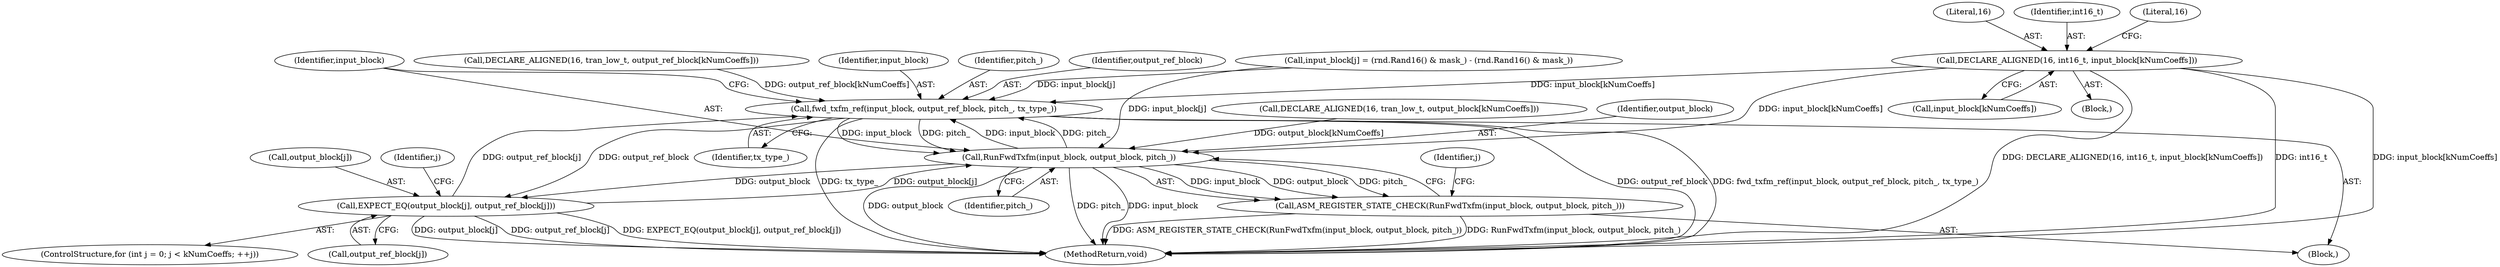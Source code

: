 digraph "0_Android_5a9753fca56f0eeb9f61e342b2fccffc364f9426_45@array" {
"1000108" [label="(Call,DECLARE_ALIGNED(16, int16_t, input_block[kNumCoeffs]))"];
"1000158" [label="(Call,fwd_txfm_ref(input_block, output_ref_block, pitch_, tx_type_))"];
"1000164" [label="(Call,RunFwdTxfm(input_block, output_block, pitch_))"];
"1000163" [label="(Call,ASM_REGISTER_STATE_CHECK(RunFwdTxfm(input_block, output_block, pitch_)))"];
"1000178" [label="(Call,EXPECT_EQ(output_block[j], output_ref_block[j]))"];
"1000108" [label="(Call,DECLARE_ALIGNED(16, int16_t, input_block[kNumCoeffs]))"];
"1000109" [label="(Literal,16)"];
"1000111" [label="(Call,input_block[kNumCoeffs])"];
"1000102" [label="(Block,)"];
"1000182" [label="(Call,output_ref_block[j])"];
"1000179" [label="(Call,output_block[j])"];
"1000163" [label="(Call,ASM_REGISTER_STATE_CHECK(RunFwdTxfm(input_block, output_block, pitch_)))"];
"1000114" [label="(Call,DECLARE_ALIGNED(16, tran_low_t, output_ref_block[kNumCoeffs]))"];
"1000136" [label="(Block,)"];
"1000167" [label="(Identifier,pitch_)"];
"1000120" [label="(Call,DECLARE_ALIGNED(16, tran_low_t, output_block[kNumCoeffs]))"];
"1000110" [label="(Identifier,int16_t)"];
"1000115" [label="(Literal,16)"];
"1000166" [label="(Identifier,output_block)"];
"1000178" [label="(Call,EXPECT_EQ(output_block[j], output_ref_block[j]))"];
"1000147" [label="(Call,input_block[j] = (rnd.Rand16() & mask_) - (rnd.Rand16() & mask_))"];
"1000168" [label="(ControlStructure,for (int j = 0; j < kNumCoeffs; ++j))"];
"1000159" [label="(Identifier,input_block)"];
"1000165" [label="(Identifier,input_block)"];
"1000161" [label="(Identifier,pitch_)"];
"1000158" [label="(Call,fwd_txfm_ref(input_block, output_ref_block, pitch_, tx_type_))"];
"1000185" [label="(MethodReturn,void)"];
"1000177" [label="(Identifier,j)"];
"1000171" [label="(Identifier,j)"];
"1000164" [label="(Call,RunFwdTxfm(input_block, output_block, pitch_))"];
"1000162" [label="(Identifier,tx_type_)"];
"1000160" [label="(Identifier,output_ref_block)"];
"1000108" -> "1000102"  [label="AST: "];
"1000108" -> "1000111"  [label="CFG: "];
"1000109" -> "1000108"  [label="AST: "];
"1000110" -> "1000108"  [label="AST: "];
"1000111" -> "1000108"  [label="AST: "];
"1000115" -> "1000108"  [label="CFG: "];
"1000108" -> "1000185"  [label="DDG: DECLARE_ALIGNED(16, int16_t, input_block[kNumCoeffs])"];
"1000108" -> "1000185"  [label="DDG: int16_t"];
"1000108" -> "1000185"  [label="DDG: input_block[kNumCoeffs]"];
"1000108" -> "1000158"  [label="DDG: input_block[kNumCoeffs]"];
"1000108" -> "1000164"  [label="DDG: input_block[kNumCoeffs]"];
"1000158" -> "1000136"  [label="AST: "];
"1000158" -> "1000162"  [label="CFG: "];
"1000159" -> "1000158"  [label="AST: "];
"1000160" -> "1000158"  [label="AST: "];
"1000161" -> "1000158"  [label="AST: "];
"1000162" -> "1000158"  [label="AST: "];
"1000165" -> "1000158"  [label="CFG: "];
"1000158" -> "1000185"  [label="DDG: output_ref_block"];
"1000158" -> "1000185"  [label="DDG: fwd_txfm_ref(input_block, output_ref_block, pitch_, tx_type_)"];
"1000158" -> "1000185"  [label="DDG: tx_type_"];
"1000147" -> "1000158"  [label="DDG: input_block[j]"];
"1000164" -> "1000158"  [label="DDG: input_block"];
"1000164" -> "1000158"  [label="DDG: pitch_"];
"1000178" -> "1000158"  [label="DDG: output_ref_block[j]"];
"1000114" -> "1000158"  [label="DDG: output_ref_block[kNumCoeffs]"];
"1000158" -> "1000164"  [label="DDG: input_block"];
"1000158" -> "1000164"  [label="DDG: pitch_"];
"1000158" -> "1000178"  [label="DDG: output_ref_block"];
"1000164" -> "1000163"  [label="AST: "];
"1000164" -> "1000167"  [label="CFG: "];
"1000165" -> "1000164"  [label="AST: "];
"1000166" -> "1000164"  [label="AST: "];
"1000167" -> "1000164"  [label="AST: "];
"1000163" -> "1000164"  [label="CFG: "];
"1000164" -> "1000185"  [label="DDG: output_block"];
"1000164" -> "1000185"  [label="DDG: pitch_"];
"1000164" -> "1000185"  [label="DDG: input_block"];
"1000164" -> "1000163"  [label="DDG: input_block"];
"1000164" -> "1000163"  [label="DDG: output_block"];
"1000164" -> "1000163"  [label="DDG: pitch_"];
"1000147" -> "1000164"  [label="DDG: input_block[j]"];
"1000178" -> "1000164"  [label="DDG: output_block[j]"];
"1000120" -> "1000164"  [label="DDG: output_block[kNumCoeffs]"];
"1000164" -> "1000178"  [label="DDG: output_block"];
"1000163" -> "1000136"  [label="AST: "];
"1000171" -> "1000163"  [label="CFG: "];
"1000163" -> "1000185"  [label="DDG: RunFwdTxfm(input_block, output_block, pitch_)"];
"1000163" -> "1000185"  [label="DDG: ASM_REGISTER_STATE_CHECK(RunFwdTxfm(input_block, output_block, pitch_))"];
"1000178" -> "1000168"  [label="AST: "];
"1000178" -> "1000182"  [label="CFG: "];
"1000179" -> "1000178"  [label="AST: "];
"1000182" -> "1000178"  [label="AST: "];
"1000177" -> "1000178"  [label="CFG: "];
"1000178" -> "1000185"  [label="DDG: output_block[j]"];
"1000178" -> "1000185"  [label="DDG: output_ref_block[j]"];
"1000178" -> "1000185"  [label="DDG: EXPECT_EQ(output_block[j], output_ref_block[j])"];
}

